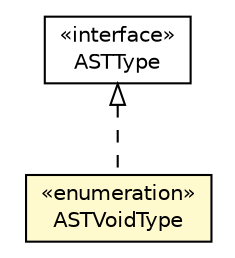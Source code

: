 #!/usr/local/bin/dot
#
# Class diagram 
# Generated by UMLGraph version 5.1 (http://www.umlgraph.org/)
#

digraph G {
	edge [fontname="Helvetica",fontsize=10,labelfontname="Helvetica",labelfontsize=10];
	node [fontname="Helvetica",fontsize=10,shape=plaintext];
	nodesep=0.25;
	ranksep=0.5;
	// org.androidtransfuse.adapter.ASTType
	c66625 [label=<<table title="org.androidtransfuse.adapter.ASTType" border="0" cellborder="1" cellspacing="0" cellpadding="2" port="p" href="./ASTType.html">
		<tr><td><table border="0" cellspacing="0" cellpadding="1">
<tr><td align="center" balign="center"> &#171;interface&#187; </td></tr>
<tr><td align="center" balign="center"> ASTType </td></tr>
		</table></td></tr>
		</table>>, fontname="Helvetica", fontcolor="black", fontsize=10.0];
	// org.androidtransfuse.adapter.ASTVoidType
	c66631 [label=<<table title="org.androidtransfuse.adapter.ASTVoidType" border="0" cellborder="1" cellspacing="0" cellpadding="2" port="p" bgcolor="lemonChiffon" href="./ASTVoidType.html">
		<tr><td><table border="0" cellspacing="0" cellpadding="1">
<tr><td align="center" balign="center"> &#171;enumeration&#187; </td></tr>
<tr><td align="center" balign="center"> ASTVoidType </td></tr>
		</table></td></tr>
		</table>>, fontname="Helvetica", fontcolor="black", fontsize=10.0];
	//org.androidtransfuse.adapter.ASTVoidType implements org.androidtransfuse.adapter.ASTType
	c66625:p -> c66631:p [dir=back,arrowtail=empty,style=dashed];
}

